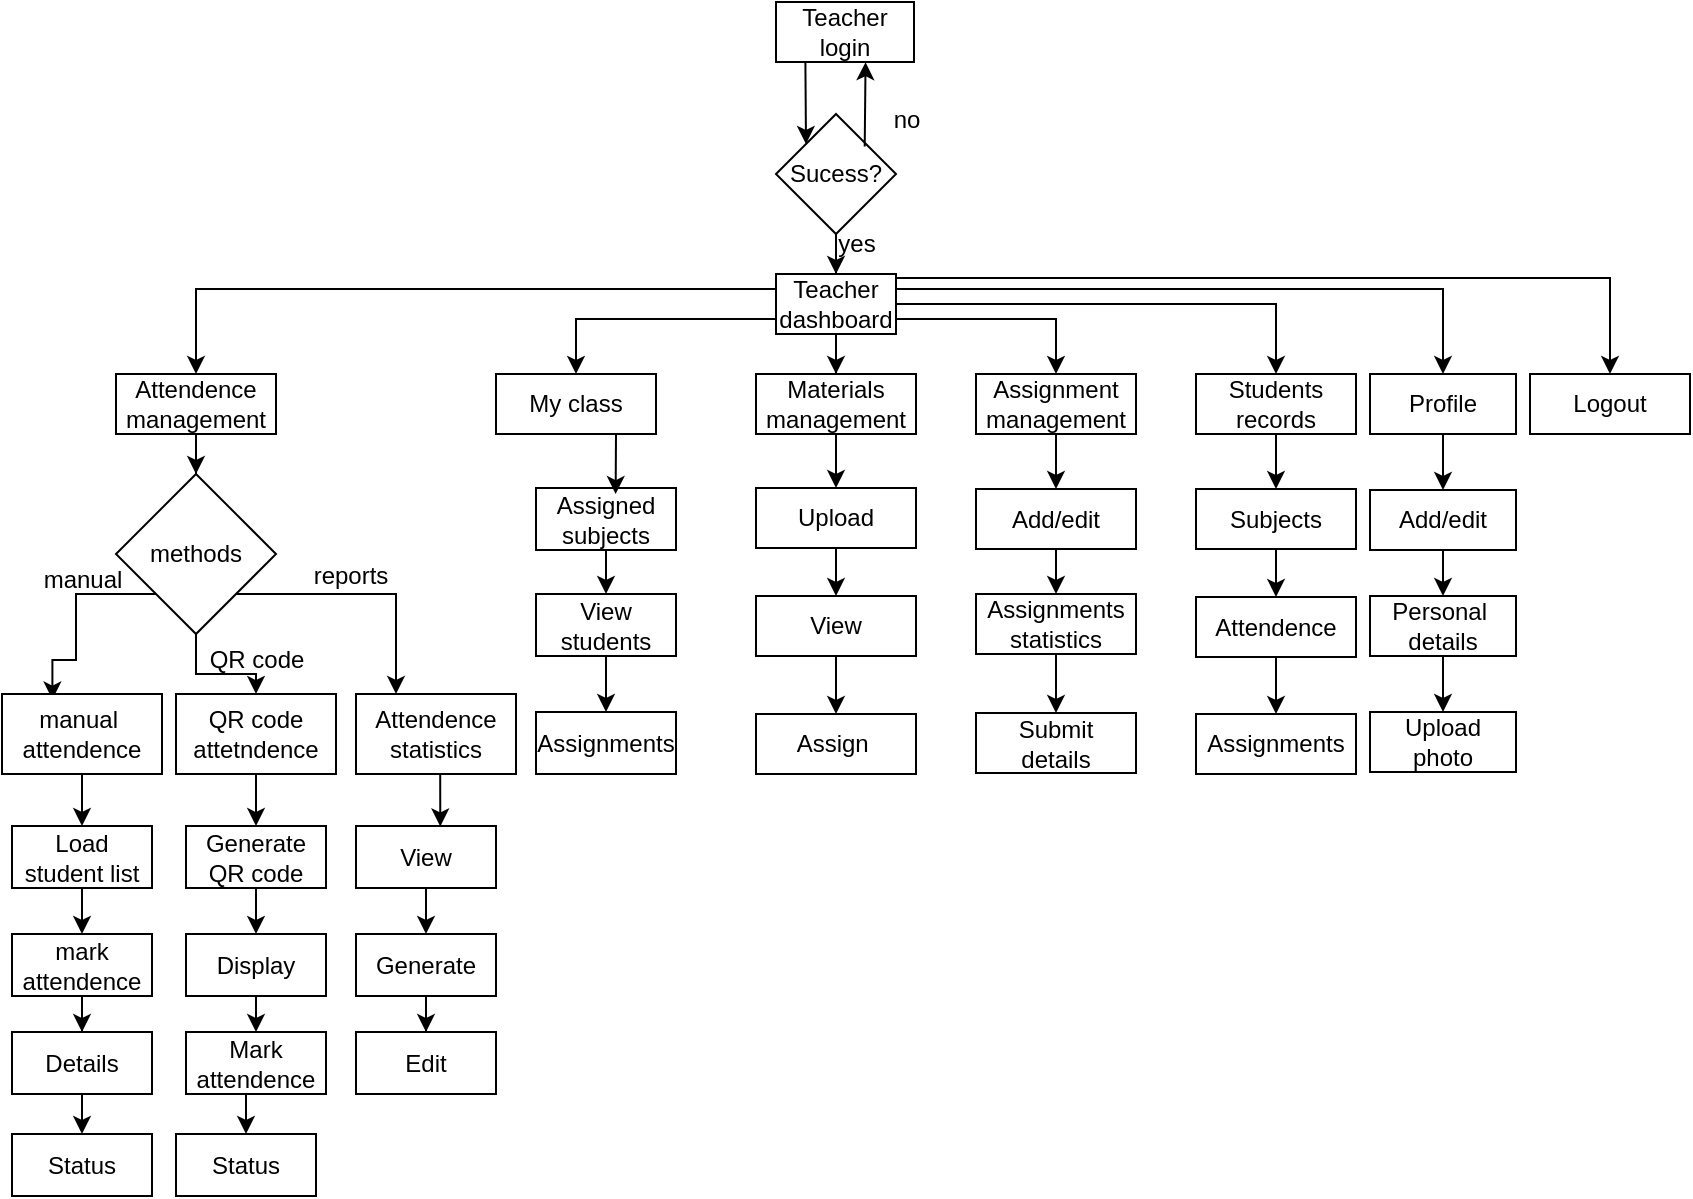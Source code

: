 <mxfile version="24.5.1" type="device">
  <diagram name="Page-1" id="vh-KV_kelh0cyXD_iiPr">
    <mxGraphModel dx="1091" dy="638" grid="1" gridSize="10" guides="1" tooltips="1" connect="1" arrows="1" fold="1" page="1" pageScale="1" pageWidth="850" pageHeight="1100" math="0" shadow="0">
      <root>
        <mxCell id="0" />
        <mxCell id="1" parent="0" />
        <mxCell id="0hHBp4bmBi5tu7N6j1TK-1" value="Teacher login" style="rounded=0;whiteSpace=wrap;html=1;" vertex="1" parent="1">
          <mxGeometry x="390" y="4" width="69" height="30" as="geometry" />
        </mxCell>
        <mxCell id="0hHBp4bmBi5tu7N6j1TK-2" value="" style="edgeStyle=orthogonalEdgeStyle;rounded=0;orthogonalLoop=1;jettySize=auto;html=1;" edge="1" parent="1" source="0hHBp4bmBi5tu7N6j1TK-3" target="0hHBp4bmBi5tu7N6j1TK-11">
          <mxGeometry relative="1" as="geometry" />
        </mxCell>
        <mxCell id="0hHBp4bmBi5tu7N6j1TK-3" value="Sucess?" style="rhombus;whiteSpace=wrap;html=1;rounded=0;" vertex="1" parent="1">
          <mxGeometry x="390" y="60" width="60" height="60" as="geometry" />
        </mxCell>
        <mxCell id="0hHBp4bmBi5tu7N6j1TK-4" value="" style="endArrow=classic;html=1;rounded=0;exitX=-0.016;exitY=0.94;exitDx=0;exitDy=0;entryX=0.649;entryY=1.004;entryDx=0;entryDy=0;entryPerimeter=0;exitPerimeter=0;" edge="1" parent="1" source="0hHBp4bmBi5tu7N6j1TK-5" target="0hHBp4bmBi5tu7N6j1TK-1">
          <mxGeometry width="50" height="50" relative="1" as="geometry">
            <mxPoint x="475" y="78.0" as="sourcePoint" />
            <mxPoint x="476.266" y="25.36" as="targetPoint" />
          </mxGeometry>
        </mxCell>
        <mxCell id="0hHBp4bmBi5tu7N6j1TK-5" value="no" style="text;html=1;align=center;verticalAlign=middle;resizable=0;points=[];autosize=1;strokeColor=none;fillColor=none;" vertex="1" parent="1">
          <mxGeometry x="435" y="48" width="40" height="30" as="geometry" />
        </mxCell>
        <mxCell id="0hHBp4bmBi5tu7N6j1TK-6" style="edgeStyle=orthogonalEdgeStyle;rounded=0;orthogonalLoop=1;jettySize=auto;html=1;exitX=0;exitY=0.25;exitDx=0;exitDy=0;entryX=0.5;entryY=0;entryDx=0;entryDy=0;" edge="1" parent="1" source="0hHBp4bmBi5tu7N6j1TK-11" target="0hHBp4bmBi5tu7N6j1TK-14">
          <mxGeometry relative="1" as="geometry" />
        </mxCell>
        <mxCell id="0hHBp4bmBi5tu7N6j1TK-7" style="edgeStyle=orthogonalEdgeStyle;rounded=0;orthogonalLoop=1;jettySize=auto;html=1;exitX=0;exitY=0.75;exitDx=0;exitDy=0;entryX=0.5;entryY=0;entryDx=0;entryDy=0;" edge="1" parent="1" source="0hHBp4bmBi5tu7N6j1TK-11" target="0hHBp4bmBi5tu7N6j1TK-15">
          <mxGeometry relative="1" as="geometry" />
        </mxCell>
        <mxCell id="0hHBp4bmBi5tu7N6j1TK-8" style="edgeStyle=orthogonalEdgeStyle;rounded=0;orthogonalLoop=1;jettySize=auto;html=1;exitX=0.5;exitY=1;exitDx=0;exitDy=0;" edge="1" parent="1" source="0hHBp4bmBi5tu7N6j1TK-11" target="0hHBp4bmBi5tu7N6j1TK-17">
          <mxGeometry relative="1" as="geometry" />
        </mxCell>
        <mxCell id="0hHBp4bmBi5tu7N6j1TK-9" style="edgeStyle=orthogonalEdgeStyle;rounded=0;orthogonalLoop=1;jettySize=auto;html=1;exitX=1;exitY=0.75;exitDx=0;exitDy=0;entryX=0.5;entryY=0;entryDx=0;entryDy=0;" edge="1" parent="1" source="0hHBp4bmBi5tu7N6j1TK-11" target="0hHBp4bmBi5tu7N6j1TK-19">
          <mxGeometry relative="1" as="geometry" />
        </mxCell>
        <mxCell id="0hHBp4bmBi5tu7N6j1TK-10" style="edgeStyle=orthogonalEdgeStyle;rounded=0;orthogonalLoop=1;jettySize=auto;html=1;exitX=0.987;exitY=1.065;exitDx=0;exitDy=0;entryX=0.5;entryY=0;entryDx=0;entryDy=0;exitPerimeter=0;" edge="1" parent="1" source="0hHBp4bmBi5tu7N6j1TK-12" target="0hHBp4bmBi5tu7N6j1TK-20">
          <mxGeometry relative="1" as="geometry" />
        </mxCell>
        <mxCell id="0hHBp4bmBi5tu7N6j1TK-82" style="edgeStyle=orthogonalEdgeStyle;rounded=0;orthogonalLoop=1;jettySize=auto;html=1;exitX=1;exitY=0.5;exitDx=0;exitDy=0;entryX=0.5;entryY=0;entryDx=0;entryDy=0;" edge="1" parent="1" source="0hHBp4bmBi5tu7N6j1TK-11" target="0hHBp4bmBi5tu7N6j1TK-81">
          <mxGeometry relative="1" as="geometry" />
        </mxCell>
        <mxCell id="0hHBp4bmBi5tu7N6j1TK-89" style="edgeStyle=orthogonalEdgeStyle;rounded=0;orthogonalLoop=1;jettySize=auto;html=1;exitX=1;exitY=0.25;exitDx=0;exitDy=0;entryX=0.5;entryY=0;entryDx=0;entryDy=0;" edge="1" parent="1" source="0hHBp4bmBi5tu7N6j1TK-11" target="0hHBp4bmBi5tu7N6j1TK-90">
          <mxGeometry relative="1" as="geometry">
            <mxPoint x="730" y="147.667" as="targetPoint" />
          </mxGeometry>
        </mxCell>
        <mxCell id="0hHBp4bmBi5tu7N6j1TK-11" value="&lt;div&gt;Teacher&lt;/div&gt;&lt;div&gt;dashboard&lt;/div&gt;" style="whiteSpace=wrap;html=1;rounded=0;" vertex="1" parent="1">
          <mxGeometry x="390" y="140" width="60" height="30" as="geometry" />
        </mxCell>
        <mxCell id="0hHBp4bmBi5tu7N6j1TK-12" value="yes" style="text;html=1;align=center;verticalAlign=middle;resizable=0;points=[];autosize=1;strokeColor=none;fillColor=none;" vertex="1" parent="1">
          <mxGeometry x="410" y="110" width="40" height="30" as="geometry" />
        </mxCell>
        <mxCell id="0hHBp4bmBi5tu7N6j1TK-13" value="" style="edgeStyle=orthogonalEdgeStyle;rounded=0;orthogonalLoop=1;jettySize=auto;html=1;" edge="1" parent="1" source="0hHBp4bmBi5tu7N6j1TK-14" target="0hHBp4bmBi5tu7N6j1TK-25">
          <mxGeometry relative="1" as="geometry" />
        </mxCell>
        <mxCell id="0hHBp4bmBi5tu7N6j1TK-14" value="&lt;div&gt;Attendence&lt;/div&gt;&lt;div&gt;management&lt;/div&gt;" style="rounded=0;whiteSpace=wrap;html=1;" vertex="1" parent="1">
          <mxGeometry x="60" y="190" width="80" height="30" as="geometry" />
        </mxCell>
        <mxCell id="0hHBp4bmBi5tu7N6j1TK-15" value="My class" style="rounded=0;whiteSpace=wrap;html=1;" vertex="1" parent="1">
          <mxGeometry x="250" y="190" width="80" height="30" as="geometry" />
        </mxCell>
        <mxCell id="0hHBp4bmBi5tu7N6j1TK-16" value="" style="edgeStyle=orthogonalEdgeStyle;rounded=0;orthogonalLoop=1;jettySize=auto;html=1;" edge="1" parent="1" source="0hHBp4bmBi5tu7N6j1TK-17" target="0hHBp4bmBi5tu7N6j1TK-57">
          <mxGeometry relative="1" as="geometry" />
        </mxCell>
        <mxCell id="0hHBp4bmBi5tu7N6j1TK-17" value="&lt;div&gt;Materials&lt;/div&gt;&lt;div&gt;management&lt;/div&gt;" style="rounded=0;whiteSpace=wrap;html=1;" vertex="1" parent="1">
          <mxGeometry x="380" y="190" width="80" height="30" as="geometry" />
        </mxCell>
        <mxCell id="0hHBp4bmBi5tu7N6j1TK-18" value="" style="edgeStyle=orthogonalEdgeStyle;rounded=0;orthogonalLoop=1;jettySize=auto;html=1;" edge="1" parent="1" source="0hHBp4bmBi5tu7N6j1TK-19" target="0hHBp4bmBi5tu7N6j1TK-62">
          <mxGeometry relative="1" as="geometry" />
        </mxCell>
        <mxCell id="0hHBp4bmBi5tu7N6j1TK-19" value="Assignment&lt;div&gt;management&lt;/div&gt;" style="rounded=0;whiteSpace=wrap;html=1;" vertex="1" parent="1">
          <mxGeometry x="490" y="190" width="80" height="30" as="geometry" />
        </mxCell>
        <mxCell id="0hHBp4bmBi5tu7N6j1TK-20" value="Logout" style="rounded=0;whiteSpace=wrap;html=1;" vertex="1" parent="1">
          <mxGeometry x="767" y="190" width="80" height="30" as="geometry" />
        </mxCell>
        <mxCell id="0hHBp4bmBi5tu7N6j1TK-21" value="" style="endArrow=classic;html=1;rounded=0;entryX=0;entryY=0;entryDx=0;entryDy=0;exitX=0.213;exitY=1.004;exitDx=0;exitDy=0;exitPerimeter=0;" edge="1" parent="1" source="0hHBp4bmBi5tu7N6j1TK-1" target="0hHBp4bmBi5tu7N6j1TK-3">
          <mxGeometry width="50" height="50" relative="1" as="geometry">
            <mxPoint x="370" y="60" as="sourcePoint" />
            <mxPoint x="420" y="10" as="targetPoint" />
          </mxGeometry>
        </mxCell>
        <mxCell id="0hHBp4bmBi5tu7N6j1TK-22" style="edgeStyle=orthogonalEdgeStyle;rounded=0;orthogonalLoop=1;jettySize=auto;html=1;exitX=0;exitY=1;exitDx=0;exitDy=0;entryX=0.315;entryY=0.069;entryDx=0;entryDy=0;entryPerimeter=0;" edge="1" parent="1" source="0hHBp4bmBi5tu7N6j1TK-25" target="0hHBp4bmBi5tu7N6j1TK-28">
          <mxGeometry relative="1" as="geometry">
            <mxPoint x="40" y="320" as="targetPoint" />
            <Array as="points">
              <mxPoint x="40" y="300" />
              <mxPoint x="40" y="333" />
            </Array>
          </mxGeometry>
        </mxCell>
        <mxCell id="0hHBp4bmBi5tu7N6j1TK-23" style="edgeStyle=orthogonalEdgeStyle;rounded=0;orthogonalLoop=1;jettySize=auto;html=1;exitX=0.5;exitY=1;exitDx=0;exitDy=0;entryX=0.5;entryY=0;entryDx=0;entryDy=0;" edge="1" parent="1" source="0hHBp4bmBi5tu7N6j1TK-25" target="0hHBp4bmBi5tu7N6j1TK-37">
          <mxGeometry relative="1" as="geometry">
            <mxPoint x="130" y="360" as="targetPoint" />
            <Array as="points">
              <mxPoint x="100" y="340" />
              <mxPoint x="130" y="340" />
            </Array>
          </mxGeometry>
        </mxCell>
        <mxCell id="0hHBp4bmBi5tu7N6j1TK-24" style="edgeStyle=orthogonalEdgeStyle;rounded=0;orthogonalLoop=1;jettySize=auto;html=1;exitX=1;exitY=1;exitDx=0;exitDy=0;entryX=0.25;entryY=0;entryDx=0;entryDy=0;" edge="1" parent="1" source="0hHBp4bmBi5tu7N6j1TK-25" target="0hHBp4bmBi5tu7N6j1TK-43">
          <mxGeometry relative="1" as="geometry">
            <mxPoint x="200" y="350" as="targetPoint" />
          </mxGeometry>
        </mxCell>
        <mxCell id="0hHBp4bmBi5tu7N6j1TK-25" value="methods" style="rhombus;whiteSpace=wrap;html=1;rounded=0;" vertex="1" parent="1">
          <mxGeometry x="60" y="240" width="80" height="80" as="geometry" />
        </mxCell>
        <mxCell id="0hHBp4bmBi5tu7N6j1TK-26" value="manual" style="text;html=1;align=center;verticalAlign=middle;resizable=0;points=[];autosize=1;strokeColor=none;fillColor=none;" vertex="1" parent="1">
          <mxGeometry x="13" y="278" width="60" height="30" as="geometry" />
        </mxCell>
        <mxCell id="0hHBp4bmBi5tu7N6j1TK-27" value="" style="edgeStyle=orthogonalEdgeStyle;rounded=0;orthogonalLoop=1;jettySize=auto;html=1;" edge="1" parent="1" source="0hHBp4bmBi5tu7N6j1TK-28" target="0hHBp4bmBi5tu7N6j1TK-30">
          <mxGeometry relative="1" as="geometry" />
        </mxCell>
        <mxCell id="0hHBp4bmBi5tu7N6j1TK-28" value="manual&amp;nbsp;&lt;div&gt;attendence&lt;/div&gt;" style="rounded=0;whiteSpace=wrap;html=1;" vertex="1" parent="1">
          <mxGeometry x="3" y="350" width="80" height="40" as="geometry" />
        </mxCell>
        <mxCell id="0hHBp4bmBi5tu7N6j1TK-29" style="edgeStyle=orthogonalEdgeStyle;rounded=0;orthogonalLoop=1;jettySize=auto;html=1;exitX=0.5;exitY=1;exitDx=0;exitDy=0;entryX=0.5;entryY=0;entryDx=0;entryDy=0;" edge="1" parent="1" source="0hHBp4bmBi5tu7N6j1TK-30" target="0hHBp4bmBi5tu7N6j1TK-32">
          <mxGeometry relative="1" as="geometry" />
        </mxCell>
        <mxCell id="0hHBp4bmBi5tu7N6j1TK-30" value="Load student list" style="whiteSpace=wrap;html=1;rounded=0;" vertex="1" parent="1">
          <mxGeometry x="8" y="416" width="70" height="31" as="geometry" />
        </mxCell>
        <mxCell id="0hHBp4bmBi5tu7N6j1TK-31" style="edgeStyle=orthogonalEdgeStyle;rounded=0;orthogonalLoop=1;jettySize=auto;html=1;exitX=0.5;exitY=1;exitDx=0;exitDy=0;" edge="1" parent="1" source="0hHBp4bmBi5tu7N6j1TK-32" target="0hHBp4bmBi5tu7N6j1TK-34">
          <mxGeometry relative="1" as="geometry" />
        </mxCell>
        <mxCell id="0hHBp4bmBi5tu7N6j1TK-32" value="mark&lt;div&gt;attendence&lt;/div&gt;" style="whiteSpace=wrap;html=1;rounded=0;" vertex="1" parent="1">
          <mxGeometry x="8" y="470" width="70" height="31" as="geometry" />
        </mxCell>
        <mxCell id="0hHBp4bmBi5tu7N6j1TK-33" style="edgeStyle=orthogonalEdgeStyle;rounded=0;orthogonalLoop=1;jettySize=auto;html=1;exitX=0.5;exitY=1;exitDx=0;exitDy=0;entryX=0.5;entryY=0;entryDx=0;entryDy=0;" edge="1" parent="1" source="0hHBp4bmBi5tu7N6j1TK-34" target="0hHBp4bmBi5tu7N6j1TK-35">
          <mxGeometry relative="1" as="geometry" />
        </mxCell>
        <mxCell id="0hHBp4bmBi5tu7N6j1TK-34" value="Details" style="whiteSpace=wrap;html=1;rounded=0;" vertex="1" parent="1">
          <mxGeometry x="8" y="519" width="70" height="31" as="geometry" />
        </mxCell>
        <mxCell id="0hHBp4bmBi5tu7N6j1TK-35" value="Status" style="whiteSpace=wrap;html=1;rounded=0;" vertex="1" parent="1">
          <mxGeometry x="8" y="570" width="70" height="31" as="geometry" />
        </mxCell>
        <mxCell id="0hHBp4bmBi5tu7N6j1TK-36" style="edgeStyle=orthogonalEdgeStyle;rounded=0;orthogonalLoop=1;jettySize=auto;html=1;exitX=0.5;exitY=1;exitDx=0;exitDy=0;entryX=0.5;entryY=0;entryDx=0;entryDy=0;" edge="1" parent="1" source="0hHBp4bmBi5tu7N6j1TK-37" target="0hHBp4bmBi5tu7N6j1TK-39">
          <mxGeometry relative="1" as="geometry" />
        </mxCell>
        <mxCell id="0hHBp4bmBi5tu7N6j1TK-37" value="QR code&lt;div&gt;attetndence&lt;/div&gt;" style="rounded=0;whiteSpace=wrap;html=1;" vertex="1" parent="1">
          <mxGeometry x="90" y="350" width="80" height="40" as="geometry" />
        </mxCell>
        <mxCell id="0hHBp4bmBi5tu7N6j1TK-38" style="edgeStyle=orthogonalEdgeStyle;rounded=0;orthogonalLoop=1;jettySize=auto;html=1;exitX=0.5;exitY=1;exitDx=0;exitDy=0;entryX=0.5;entryY=0;entryDx=0;entryDy=0;" edge="1" parent="1" source="0hHBp4bmBi5tu7N6j1TK-39" target="0hHBp4bmBi5tu7N6j1TK-41">
          <mxGeometry relative="1" as="geometry" />
        </mxCell>
        <mxCell id="0hHBp4bmBi5tu7N6j1TK-39" value="Generate&lt;div&gt;QR code&lt;/div&gt;" style="whiteSpace=wrap;html=1;rounded=0;" vertex="1" parent="1">
          <mxGeometry x="95" y="416" width="70" height="31" as="geometry" />
        </mxCell>
        <mxCell id="0hHBp4bmBi5tu7N6j1TK-40" style="edgeStyle=orthogonalEdgeStyle;rounded=0;orthogonalLoop=1;jettySize=auto;html=1;exitX=0.5;exitY=1;exitDx=0;exitDy=0;entryX=0.5;entryY=0;entryDx=0;entryDy=0;" edge="1" parent="1" source="0hHBp4bmBi5tu7N6j1TK-41" target="0hHBp4bmBi5tu7N6j1TK-42">
          <mxGeometry relative="1" as="geometry" />
        </mxCell>
        <mxCell id="0hHBp4bmBi5tu7N6j1TK-41" value="Display" style="whiteSpace=wrap;html=1;rounded=0;" vertex="1" parent="1">
          <mxGeometry x="95" y="470" width="70" height="31" as="geometry" />
        </mxCell>
        <mxCell id="0hHBp4bmBi5tu7N6j1TK-70" style="edgeStyle=orthogonalEdgeStyle;rounded=0;orthogonalLoop=1;jettySize=auto;html=1;exitX=0.5;exitY=1;exitDx=0;exitDy=0;entryX=0.5;entryY=0;entryDx=0;entryDy=0;" edge="1" parent="1" source="0hHBp4bmBi5tu7N6j1TK-42" target="0hHBp4bmBi5tu7N6j1TK-69">
          <mxGeometry relative="1" as="geometry" />
        </mxCell>
        <mxCell id="0hHBp4bmBi5tu7N6j1TK-42" value="Mark attendence" style="whiteSpace=wrap;html=1;rounded=0;" vertex="1" parent="1">
          <mxGeometry x="95" y="519" width="70" height="31" as="geometry" />
        </mxCell>
        <mxCell id="0hHBp4bmBi5tu7N6j1TK-43" value="&lt;div&gt;Attendence&lt;/div&gt;&lt;div&gt;statistics&lt;/div&gt;" style="rounded=0;whiteSpace=wrap;html=1;" vertex="1" parent="1">
          <mxGeometry x="180" y="350" width="80" height="40" as="geometry" />
        </mxCell>
        <mxCell id="0hHBp4bmBi5tu7N6j1TK-44" style="edgeStyle=orthogonalEdgeStyle;rounded=0;orthogonalLoop=1;jettySize=auto;html=1;exitX=0.5;exitY=1;exitDx=0;exitDy=0;entryX=0.5;entryY=0;entryDx=0;entryDy=0;" edge="1" parent="1" source="0hHBp4bmBi5tu7N6j1TK-45" target="0hHBp4bmBi5tu7N6j1TK-48">
          <mxGeometry relative="1" as="geometry">
            <mxPoint x="215" y="470" as="targetPoint" />
          </mxGeometry>
        </mxCell>
        <mxCell id="0hHBp4bmBi5tu7N6j1TK-45" value="View" style="whiteSpace=wrap;html=1;rounded=0;" vertex="1" parent="1">
          <mxGeometry x="180" y="416" width="70" height="31" as="geometry" />
        </mxCell>
        <mxCell id="0hHBp4bmBi5tu7N6j1TK-46" style="edgeStyle=orthogonalEdgeStyle;rounded=0;orthogonalLoop=1;jettySize=auto;html=1;exitX=0.5;exitY=1;exitDx=0;exitDy=0;entryX=0.602;entryY=0.008;entryDx=0;entryDy=0;entryPerimeter=0;" edge="1" parent="1" source="0hHBp4bmBi5tu7N6j1TK-43" target="0hHBp4bmBi5tu7N6j1TK-45">
          <mxGeometry relative="1" as="geometry" />
        </mxCell>
        <mxCell id="0hHBp4bmBi5tu7N6j1TK-47" value="" style="edgeStyle=orthogonalEdgeStyle;rounded=0;orthogonalLoop=1;jettySize=auto;html=1;" edge="1" parent="1" source="0hHBp4bmBi5tu7N6j1TK-48" target="0hHBp4bmBi5tu7N6j1TK-49">
          <mxGeometry relative="1" as="geometry" />
        </mxCell>
        <mxCell id="0hHBp4bmBi5tu7N6j1TK-48" value="Generate" style="whiteSpace=wrap;html=1;rounded=0;" vertex="1" parent="1">
          <mxGeometry x="180" y="470" width="70" height="31" as="geometry" />
        </mxCell>
        <mxCell id="0hHBp4bmBi5tu7N6j1TK-49" value="Edit" style="whiteSpace=wrap;html=1;rounded=0;" vertex="1" parent="1">
          <mxGeometry x="180" y="519" width="70" height="31" as="geometry" />
        </mxCell>
        <mxCell id="0hHBp4bmBi5tu7N6j1TK-50" value="" style="edgeStyle=orthogonalEdgeStyle;rounded=0;orthogonalLoop=1;jettySize=auto;html=1;" edge="1" parent="1" source="0hHBp4bmBi5tu7N6j1TK-51" target="0hHBp4bmBi5tu7N6j1TK-54">
          <mxGeometry relative="1" as="geometry" />
        </mxCell>
        <mxCell id="0hHBp4bmBi5tu7N6j1TK-51" value="Assigned&lt;div&gt;subjects&lt;/div&gt;" style="whiteSpace=wrap;html=1;rounded=0;" vertex="1" parent="1">
          <mxGeometry x="270" y="247" width="70" height="31" as="geometry" />
        </mxCell>
        <mxCell id="0hHBp4bmBi5tu7N6j1TK-53" value="" style="edgeStyle=orthogonalEdgeStyle;rounded=0;orthogonalLoop=1;jettySize=auto;html=1;" edge="1" parent="1" source="0hHBp4bmBi5tu7N6j1TK-54" target="0hHBp4bmBi5tu7N6j1TK-55">
          <mxGeometry relative="1" as="geometry" />
        </mxCell>
        <mxCell id="0hHBp4bmBi5tu7N6j1TK-54" value="View&lt;div&gt;students&lt;/div&gt;" style="whiteSpace=wrap;html=1;rounded=0;" vertex="1" parent="1">
          <mxGeometry x="270" y="300" width="70" height="31" as="geometry" />
        </mxCell>
        <mxCell id="0hHBp4bmBi5tu7N6j1TK-55" value="Assignments" style="whiteSpace=wrap;html=1;rounded=0;" vertex="1" parent="1">
          <mxGeometry x="270" y="359" width="70" height="31" as="geometry" />
        </mxCell>
        <mxCell id="0hHBp4bmBi5tu7N6j1TK-56" value="" style="edgeStyle=orthogonalEdgeStyle;rounded=0;orthogonalLoop=1;jettySize=auto;html=1;" edge="1" parent="1" source="0hHBp4bmBi5tu7N6j1TK-57" target="0hHBp4bmBi5tu7N6j1TK-59">
          <mxGeometry relative="1" as="geometry" />
        </mxCell>
        <mxCell id="0hHBp4bmBi5tu7N6j1TK-57" value="Upload" style="rounded=0;whiteSpace=wrap;html=1;" vertex="1" parent="1">
          <mxGeometry x="380" y="247" width="80" height="30" as="geometry" />
        </mxCell>
        <mxCell id="0hHBp4bmBi5tu7N6j1TK-58" value="" style="edgeStyle=orthogonalEdgeStyle;rounded=0;orthogonalLoop=1;jettySize=auto;html=1;" edge="1" parent="1" source="0hHBp4bmBi5tu7N6j1TK-59" target="0hHBp4bmBi5tu7N6j1TK-60">
          <mxGeometry relative="1" as="geometry" />
        </mxCell>
        <mxCell id="0hHBp4bmBi5tu7N6j1TK-59" value="View" style="rounded=0;whiteSpace=wrap;html=1;" vertex="1" parent="1">
          <mxGeometry x="380" y="301" width="80" height="30" as="geometry" />
        </mxCell>
        <mxCell id="0hHBp4bmBi5tu7N6j1TK-60" value="Assign&amp;nbsp;" style="rounded=0;whiteSpace=wrap;html=1;" vertex="1" parent="1">
          <mxGeometry x="380" y="360" width="80" height="30" as="geometry" />
        </mxCell>
        <mxCell id="0hHBp4bmBi5tu7N6j1TK-78" style="edgeStyle=orthogonalEdgeStyle;rounded=0;orthogonalLoop=1;jettySize=auto;html=1;exitX=0.5;exitY=1;exitDx=0;exitDy=0;" edge="1" parent="1" source="0hHBp4bmBi5tu7N6j1TK-62" target="0hHBp4bmBi5tu7N6j1TK-77">
          <mxGeometry relative="1" as="geometry" />
        </mxCell>
        <mxCell id="0hHBp4bmBi5tu7N6j1TK-62" value="Add/edit" style="rounded=0;whiteSpace=wrap;html=1;" vertex="1" parent="1">
          <mxGeometry x="490" y="247.5" width="80" height="30" as="geometry" />
        </mxCell>
        <mxCell id="0hHBp4bmBi5tu7N6j1TK-68" value="QR code" style="text;html=1;align=center;verticalAlign=middle;resizable=0;points=[];autosize=1;strokeColor=none;fillColor=none;" vertex="1" parent="1">
          <mxGeometry x="95" y="318" width="70" height="30" as="geometry" />
        </mxCell>
        <mxCell id="0hHBp4bmBi5tu7N6j1TK-69" value="Status" style="whiteSpace=wrap;html=1;rounded=0;" vertex="1" parent="1">
          <mxGeometry x="90" y="570" width="70" height="31" as="geometry" />
        </mxCell>
        <mxCell id="0hHBp4bmBi5tu7N6j1TK-73" value="reports" style="text;html=1;align=center;verticalAlign=middle;resizable=0;points=[];autosize=1;strokeColor=none;fillColor=none;" vertex="1" parent="1">
          <mxGeometry x="147" y="276" width="60" height="30" as="geometry" />
        </mxCell>
        <mxCell id="0hHBp4bmBi5tu7N6j1TK-74" style="edgeStyle=orthogonalEdgeStyle;rounded=0;orthogonalLoop=1;jettySize=auto;html=1;exitX=0.75;exitY=1;exitDx=0;exitDy=0;entryX=0.569;entryY=0.097;entryDx=0;entryDy=0;entryPerimeter=0;" edge="1" parent="1" source="0hHBp4bmBi5tu7N6j1TK-15" target="0hHBp4bmBi5tu7N6j1TK-51">
          <mxGeometry relative="1" as="geometry" />
        </mxCell>
        <mxCell id="0hHBp4bmBi5tu7N6j1TK-80" value="" style="edgeStyle=orthogonalEdgeStyle;rounded=0;orthogonalLoop=1;jettySize=auto;html=1;" edge="1" parent="1" source="0hHBp4bmBi5tu7N6j1TK-77" target="0hHBp4bmBi5tu7N6j1TK-79">
          <mxGeometry relative="1" as="geometry" />
        </mxCell>
        <mxCell id="0hHBp4bmBi5tu7N6j1TK-77" value="Assignments&lt;div&gt;statistics&lt;/div&gt;" style="rounded=0;whiteSpace=wrap;html=1;" vertex="1" parent="1">
          <mxGeometry x="490" y="300" width="80" height="30" as="geometry" />
        </mxCell>
        <mxCell id="0hHBp4bmBi5tu7N6j1TK-79" value="Submit&lt;div&gt;details&lt;/div&gt;" style="rounded=0;whiteSpace=wrap;html=1;" vertex="1" parent="1">
          <mxGeometry x="490" y="359.5" width="80" height="30" as="geometry" />
        </mxCell>
        <mxCell id="0hHBp4bmBi5tu7N6j1TK-84" value="" style="edgeStyle=orthogonalEdgeStyle;rounded=0;orthogonalLoop=1;jettySize=auto;html=1;" edge="1" parent="1" source="0hHBp4bmBi5tu7N6j1TK-81" target="0hHBp4bmBi5tu7N6j1TK-83">
          <mxGeometry relative="1" as="geometry" />
        </mxCell>
        <mxCell id="0hHBp4bmBi5tu7N6j1TK-81" value="Students&lt;div&gt;records&lt;/div&gt;" style="rounded=0;whiteSpace=wrap;html=1;" vertex="1" parent="1">
          <mxGeometry x="600" y="190" width="80" height="30" as="geometry" />
        </mxCell>
        <mxCell id="0hHBp4bmBi5tu7N6j1TK-86" value="" style="edgeStyle=orthogonalEdgeStyle;rounded=0;orthogonalLoop=1;jettySize=auto;html=1;" edge="1" parent="1" source="0hHBp4bmBi5tu7N6j1TK-83" target="0hHBp4bmBi5tu7N6j1TK-85">
          <mxGeometry relative="1" as="geometry" />
        </mxCell>
        <mxCell id="0hHBp4bmBi5tu7N6j1TK-83" value="Subjects" style="rounded=0;whiteSpace=wrap;html=1;" vertex="1" parent="1">
          <mxGeometry x="600" y="247.5" width="80" height="30" as="geometry" />
        </mxCell>
        <mxCell id="0hHBp4bmBi5tu7N6j1TK-88" value="" style="edgeStyle=orthogonalEdgeStyle;rounded=0;orthogonalLoop=1;jettySize=auto;html=1;" edge="1" parent="1" source="0hHBp4bmBi5tu7N6j1TK-85" target="0hHBp4bmBi5tu7N6j1TK-87">
          <mxGeometry relative="1" as="geometry" />
        </mxCell>
        <mxCell id="0hHBp4bmBi5tu7N6j1TK-85" value="Attendence" style="rounded=0;whiteSpace=wrap;html=1;" vertex="1" parent="1">
          <mxGeometry x="600" y="301.5" width="80" height="30" as="geometry" />
        </mxCell>
        <mxCell id="0hHBp4bmBi5tu7N6j1TK-87" value="Assignments" style="rounded=0;whiteSpace=wrap;html=1;" vertex="1" parent="1">
          <mxGeometry x="600" y="360" width="80" height="30" as="geometry" />
        </mxCell>
        <mxCell id="0hHBp4bmBi5tu7N6j1TK-92" value="" style="edgeStyle=orthogonalEdgeStyle;rounded=0;orthogonalLoop=1;jettySize=auto;html=1;" edge="1" parent="1" source="0hHBp4bmBi5tu7N6j1TK-90" target="0hHBp4bmBi5tu7N6j1TK-91">
          <mxGeometry relative="1" as="geometry" />
        </mxCell>
        <mxCell id="0hHBp4bmBi5tu7N6j1TK-90" value="Profile" style="rounded=0;whiteSpace=wrap;html=1;" vertex="1" parent="1">
          <mxGeometry x="687" y="190" width="73" height="30" as="geometry" />
        </mxCell>
        <mxCell id="0hHBp4bmBi5tu7N6j1TK-94" value="" style="edgeStyle=orthogonalEdgeStyle;rounded=0;orthogonalLoop=1;jettySize=auto;html=1;" edge="1" parent="1" source="0hHBp4bmBi5tu7N6j1TK-91" target="0hHBp4bmBi5tu7N6j1TK-93">
          <mxGeometry relative="1" as="geometry" />
        </mxCell>
        <mxCell id="0hHBp4bmBi5tu7N6j1TK-91" value="Add/edit" style="rounded=0;whiteSpace=wrap;html=1;" vertex="1" parent="1">
          <mxGeometry x="687" y="248" width="73" height="30" as="geometry" />
        </mxCell>
        <mxCell id="0hHBp4bmBi5tu7N6j1TK-96" value="" style="edgeStyle=orthogonalEdgeStyle;rounded=0;orthogonalLoop=1;jettySize=auto;html=1;" edge="1" parent="1" source="0hHBp4bmBi5tu7N6j1TK-93" target="0hHBp4bmBi5tu7N6j1TK-95">
          <mxGeometry relative="1" as="geometry" />
        </mxCell>
        <mxCell id="0hHBp4bmBi5tu7N6j1TK-93" value="Personal&amp;nbsp;&lt;div&gt;details&lt;/div&gt;" style="rounded=0;whiteSpace=wrap;html=1;" vertex="1" parent="1">
          <mxGeometry x="687" y="301" width="73" height="30" as="geometry" />
        </mxCell>
        <mxCell id="0hHBp4bmBi5tu7N6j1TK-95" value="Upload&lt;div&gt;photo&lt;/div&gt;" style="rounded=0;whiteSpace=wrap;html=1;" vertex="1" parent="1">
          <mxGeometry x="687" y="359" width="73" height="30" as="geometry" />
        </mxCell>
      </root>
    </mxGraphModel>
  </diagram>
</mxfile>
